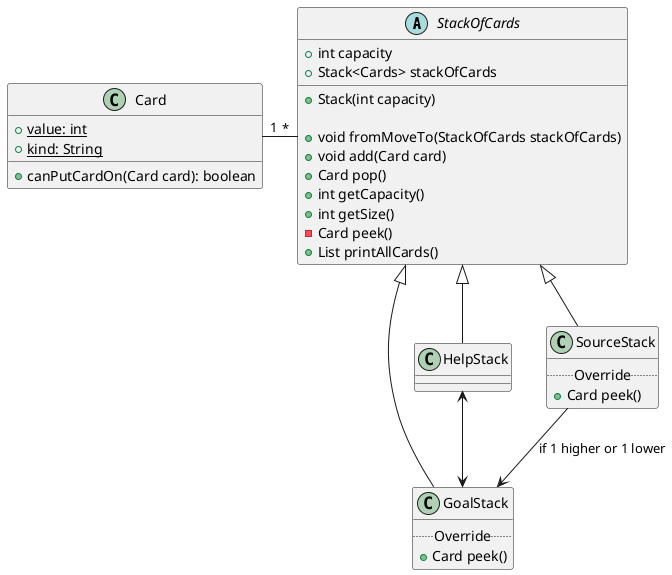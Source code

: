 @startuml

abstract StackOfCards{
    + int capacity
    + Stack<Cards> stackOfCards

    + Stack(int capacity)

    + void fromMoveTo(StackOfCards stackOfCards)
    + void add(Card card)
    + Card pop()
    + int getCapacity()
    + int getSize()
    - Card peek()
    + List printAllCards()
}

class GoalStack{
    ..Override..
    + Card peek()
}

class HelpStack{

}

class SourceStack{
    ..Override..
    + Card peek()
}

'Cards are immutable
class Card{
    + {static} value: int
    + {static} kind: String

    + canPutCardOn(Card card): boolean
}

'Inheritance
StackOfCards <|-- GoalStack
StackOfCards <|-- SourceStack
StackOfCards <|-- HelpStack

'Bidirectional relation
Card "1" - "*" StackOfCards
HelpStack <-->  GoalStack

'Unidirectional relation
SourceStack --> GoalStack : if 1 higher or 1 lower


@enduml